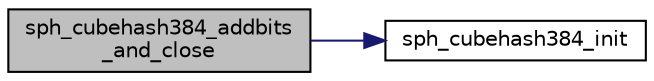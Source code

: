 digraph "sph_cubehash384_addbits_and_close"
{
 // LATEX_PDF_SIZE
  edge [fontname="Helvetica",fontsize="10",labelfontname="Helvetica",labelfontsize="10"];
  node [fontname="Helvetica",fontsize="10",shape=record];
  rankdir="LR";
  Node15 [label="sph_cubehash384_addbits\l_and_close",height=0.2,width=0.4,color="black", fillcolor="grey75", style="filled", fontcolor="black",tooltip=" "];
  Node15 -> Node16 [color="midnightblue",fontsize="10",style="solid",fontname="Helvetica"];
  Node16 [label="sph_cubehash384_init",height=0.2,width=0.4,color="black", fillcolor="white", style="filled",URL="$sph__cubehash_8h.html#a2e54cf407552f6b738fc72627db37e4f",tooltip=" "];
}
